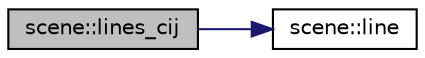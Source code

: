 digraph "scene::lines_cij"
{
  edge [fontname="Helvetica",fontsize="10",labelfontname="Helvetica",labelfontsize="10"];
  node [fontname="Helvetica",fontsize="10",shape=record];
  rankdir="LR";
  Node259 [label="scene::lines_cij",height=0.2,width=0.4,color="black", fillcolor="grey75", style="filled", fontcolor="black"];
  Node259 -> Node260 [color="midnightblue",fontsize="10",style="solid",fontname="Helvetica"];
  Node260 [label="scene::line",height=0.2,width=0.4,color="black", fillcolor="white", style="filled",URL="$df/db1/classscene.html#ae5ae81564026e1011c550a383f7eb2a9"];
}
